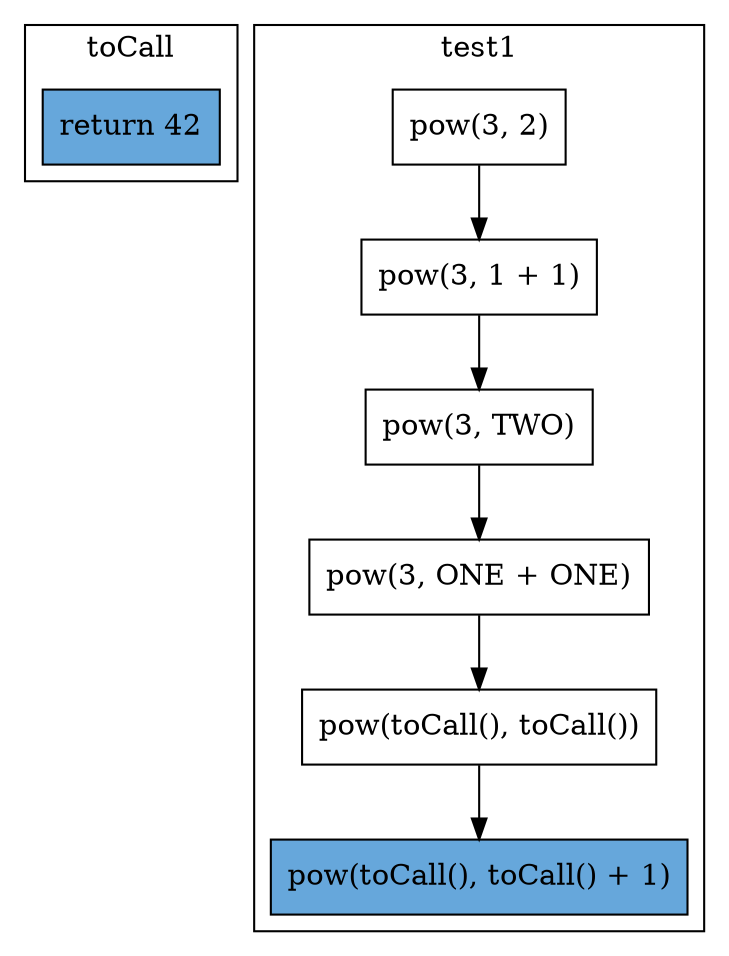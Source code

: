 digraph "optimal-math-function" {
    node [shape=box];
    subgraph "cluster_toCall" {
        label="toCall";
        "toCall_68" [label="return 42",style=filled,fillcolor="#66A7DB"];
    }
    subgraph "cluster_test1" {
        label="test1";
        "test1_69" [label="pow(3, 2)"];
        "test1_70" [label="pow(3, 1 + 1)"];
        "test1_71" [label="pow(3, TWO)"];
        "test1_72" [label="pow(3, ONE + ONE)"];
        "test1_73" [label="pow(toCall(), toCall())"];
        "test1_74" [label="pow(toCall(), toCall() + 1)",style=filled,fillcolor="#66A7DB"];
        "test1_69" -> "test1_70";
        "test1_70" -> "test1_71";
        "test1_71" -> "test1_72";
        "test1_72" -> "test1_73";
        "test1_73" -> "test1_74";
    }
}
